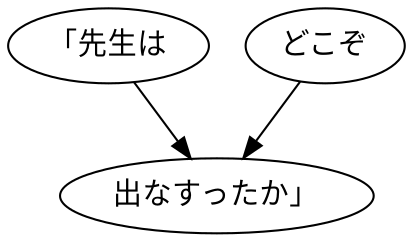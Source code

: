 digraph graph2969 {
	node0 [label="「先生は"];
	node1 [label="どこぞ"];
	node2 [label="出なすったか」"];
	node0 -> node2;
	node1 -> node2;
}
